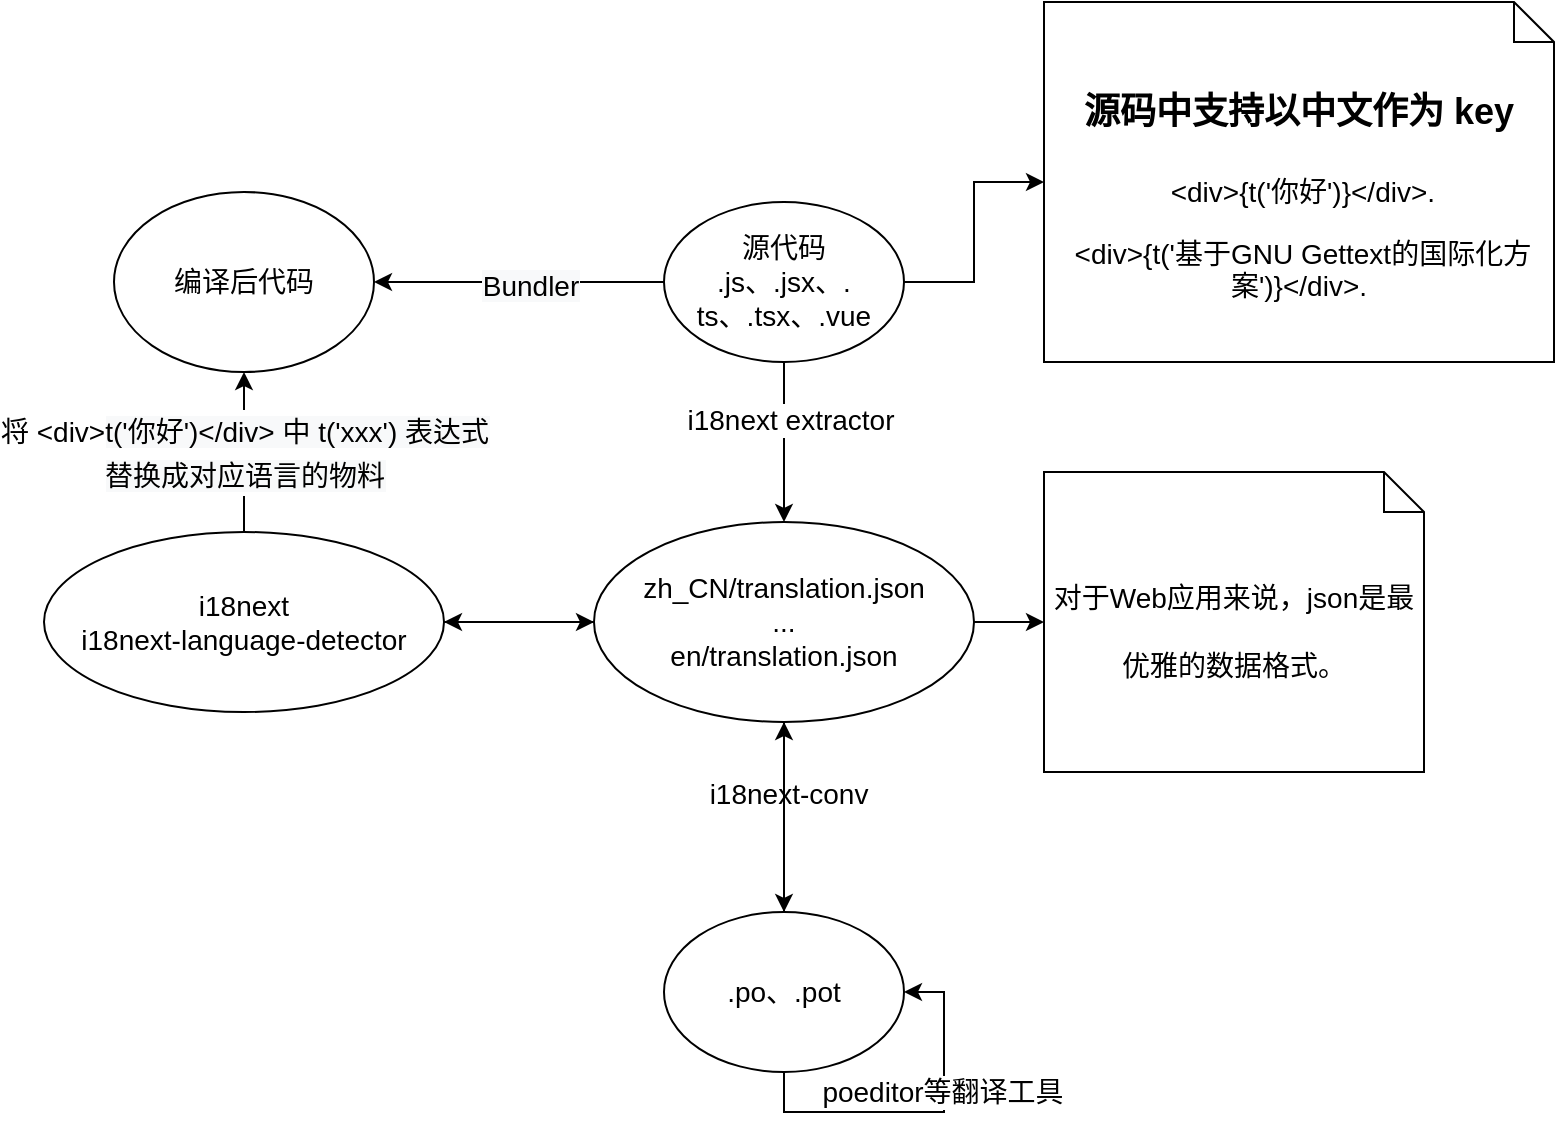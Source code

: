 <mxfile version="20.6.0" type="github">
  <diagram id="0oF8Mijhoo_r9H_1ExTG" name="第 1 页">
    <mxGraphModel dx="2253" dy="826" grid="1" gridSize="10" guides="1" tooltips="1" connect="1" arrows="1" fold="1" page="1" pageScale="1" pageWidth="827" pageHeight="1169" math="0" shadow="0">
      <root>
        <mxCell id="0" />
        <mxCell id="1" parent="0" />
        <mxCell id="zHBN3gYHkW5Hnuf-ybck-3" style="edgeStyle=orthogonalEdgeStyle;rounded=0;orthogonalLoop=1;jettySize=auto;html=1;exitX=0.5;exitY=1;exitDx=0;exitDy=0;entryX=0.5;entryY=0;entryDx=0;entryDy=0;fontSize=14;" edge="1" parent="1" source="zHBN3gYHkW5Hnuf-ybck-1" target="zHBN3gYHkW5Hnuf-ybck-2">
          <mxGeometry relative="1" as="geometry" />
        </mxCell>
        <mxCell id="zHBN3gYHkW5Hnuf-ybck-4" value="i18next extractor" style="edgeLabel;html=1;align=center;verticalAlign=middle;resizable=0;points=[];fontSize=14;" vertex="1" connectable="0" parent="zHBN3gYHkW5Hnuf-ybck-3">
          <mxGeometry x="-0.275" y="3" relative="1" as="geometry">
            <mxPoint as="offset" />
          </mxGeometry>
        </mxCell>
        <mxCell id="zHBN3gYHkW5Hnuf-ybck-62" style="edgeStyle=orthogonalEdgeStyle;rounded=0;orthogonalLoop=1;jettySize=auto;html=1;exitX=1;exitY=0.5;exitDx=0;exitDy=0;fontSize=18;" edge="1" parent="1" source="zHBN3gYHkW5Hnuf-ybck-1" target="zHBN3gYHkW5Hnuf-ybck-61">
          <mxGeometry relative="1" as="geometry" />
        </mxCell>
        <mxCell id="zHBN3gYHkW5Hnuf-ybck-68" style="edgeStyle=orthogonalEdgeStyle;rounded=0;orthogonalLoop=1;jettySize=auto;html=1;exitX=0;exitY=0.5;exitDx=0;exitDy=0;fontSize=18;" edge="1" parent="1" source="zHBN3gYHkW5Hnuf-ybck-1" target="zHBN3gYHkW5Hnuf-ybck-67">
          <mxGeometry relative="1" as="geometry" />
        </mxCell>
        <mxCell id="zHBN3gYHkW5Hnuf-ybck-70" value="&lt;span style=&quot;font-size: 14px; background-color: rgb(248, 249, 250);&quot;&gt;Bundler&lt;/span&gt;" style="edgeLabel;html=1;align=center;verticalAlign=middle;resizable=0;points=[];fontSize=18;" vertex="1" connectable="0" parent="zHBN3gYHkW5Hnuf-ybck-68">
          <mxGeometry x="-0.076" y="1" relative="1" as="geometry">
            <mxPoint as="offset" />
          </mxGeometry>
        </mxCell>
        <mxCell id="zHBN3gYHkW5Hnuf-ybck-1" value="&lt;font style=&quot;font-size: 14px;&quot;&gt;源代码&lt;br&gt;.js、.jsx、.&lt;br&gt;ts、.tsx、.vue&lt;/font&gt;" style="ellipse;whiteSpace=wrap;html=1;" vertex="1" parent="1">
          <mxGeometry x="330" y="150" width="120" height="80" as="geometry" />
        </mxCell>
        <mxCell id="zHBN3gYHkW5Hnuf-ybck-10" style="edgeStyle=orthogonalEdgeStyle;rounded=0;orthogonalLoop=1;jettySize=auto;html=1;entryX=0.5;entryY=0;entryDx=0;entryDy=0;fontSize=14;" edge="1" parent="1" source="zHBN3gYHkW5Hnuf-ybck-2">
          <mxGeometry relative="1" as="geometry">
            <mxPoint x="390" y="505" as="targetPoint" />
          </mxGeometry>
        </mxCell>
        <mxCell id="zHBN3gYHkW5Hnuf-ybck-34" value="i18next-conv" style="edgeLabel;html=1;align=center;verticalAlign=middle;resizable=0;points=[];fontSize=14;" vertex="1" connectable="0" parent="zHBN3gYHkW5Hnuf-ybck-10">
          <mxGeometry x="-0.278" y="2" relative="1" as="geometry">
            <mxPoint y="1" as="offset" />
          </mxGeometry>
        </mxCell>
        <mxCell id="zHBN3gYHkW5Hnuf-ybck-64" style="edgeStyle=orthogonalEdgeStyle;rounded=0;orthogonalLoop=1;jettySize=auto;html=1;exitX=1;exitY=0.5;exitDx=0;exitDy=0;entryX=0;entryY=0.5;entryDx=0;entryDy=0;entryPerimeter=0;fontSize=18;" edge="1" parent="1" source="zHBN3gYHkW5Hnuf-ybck-2" target="zHBN3gYHkW5Hnuf-ybck-63">
          <mxGeometry relative="1" as="geometry" />
        </mxCell>
        <mxCell id="zHBN3gYHkW5Hnuf-ybck-74" style="edgeStyle=orthogonalEdgeStyle;rounded=0;orthogonalLoop=1;jettySize=auto;html=1;exitX=0;exitY=0.5;exitDx=0;exitDy=0;entryX=1;entryY=0.5;entryDx=0;entryDy=0;fontSize=18;" edge="1" parent="1" source="zHBN3gYHkW5Hnuf-ybck-2" target="zHBN3gYHkW5Hnuf-ybck-65">
          <mxGeometry relative="1" as="geometry" />
        </mxCell>
        <mxCell id="zHBN3gYHkW5Hnuf-ybck-2" value="zh_CN/translation.json&lt;br&gt;...&lt;br&gt;en/translation.json" style="ellipse;whiteSpace=wrap;html=1;fontSize=14;" vertex="1" parent="1">
          <mxGeometry x="295" y="310" width="190" height="100" as="geometry" />
        </mxCell>
        <mxCell id="zHBN3gYHkW5Hnuf-ybck-36" value="" style="edgeStyle=orthogonalEdgeStyle;rounded=0;orthogonalLoop=1;jettySize=auto;html=1;fontSize=14;exitX=0.5;exitY=0;exitDx=0;exitDy=0;" edge="1" parent="1" source="zHBN3gYHkW5Hnuf-ybck-35" target="zHBN3gYHkW5Hnuf-ybck-2">
          <mxGeometry relative="1" as="geometry" />
        </mxCell>
        <mxCell id="zHBN3gYHkW5Hnuf-ybck-35" value=".po、.pot" style="ellipse;whiteSpace=wrap;html=1;fontSize=14;" vertex="1" parent="1">
          <mxGeometry x="330" y="505" width="120" height="80" as="geometry" />
        </mxCell>
        <mxCell id="zHBN3gYHkW5Hnuf-ybck-56" style="edgeStyle=orthogonalEdgeStyle;rounded=0;orthogonalLoop=1;jettySize=auto;html=1;exitX=0.5;exitY=1;exitDx=0;exitDy=0;entryX=1;entryY=0.5;entryDx=0;entryDy=0;fontSize=14;" edge="1" parent="1" source="zHBN3gYHkW5Hnuf-ybck-35" target="zHBN3gYHkW5Hnuf-ybck-35">
          <mxGeometry relative="1" as="geometry" />
        </mxCell>
        <mxCell id="zHBN3gYHkW5Hnuf-ybck-57" value="poeditor等翻译工具" style="edgeLabel;html=1;align=center;verticalAlign=middle;resizable=0;points=[];fontSize=14;" vertex="1" connectable="0" parent="zHBN3gYHkW5Hnuf-ybck-56">
          <mxGeometry x="0.222" y="1" relative="1" as="geometry">
            <mxPoint as="offset" />
          </mxGeometry>
        </mxCell>
        <mxCell id="zHBN3gYHkW5Hnuf-ybck-61" value="&lt;h1&gt;&lt;font style=&quot;font-size: 18px;&quot;&gt;源码中支持以中文作为 key&lt;/font&gt;&lt;/h1&gt;&lt;p&gt;&amp;nbsp;&amp;lt;div&amp;gt;{t(&#39;你好&#39;)}&amp;lt;/div&amp;gt;.&lt;/p&gt;&lt;p&gt;&amp;nbsp;&amp;lt;div&amp;gt;{t(&#39;基于GNU Gettext的国际化方案&#39;)}&amp;lt;/div&amp;gt;.&lt;br style=&quot;text-align: left;&quot;&gt;&lt;/p&gt;" style="shape=note;size=20;whiteSpace=wrap;html=1;fontSize=14;" vertex="1" parent="1">
          <mxGeometry x="520" y="50" width="255" height="180" as="geometry" />
        </mxCell>
        <mxCell id="zHBN3gYHkW5Hnuf-ybck-63" value="&lt;h1&gt;&lt;span style=&quot;font-size: 14px; font-weight: 400;&quot;&gt;对于Web应用来说，json是最优雅的数据格式。&lt;/span&gt;&lt;/h1&gt;" style="shape=note;size=20;whiteSpace=wrap;html=1;fontSize=14;" vertex="1" parent="1">
          <mxGeometry x="520" y="285" width="190" height="150" as="geometry" />
        </mxCell>
        <mxCell id="zHBN3gYHkW5Hnuf-ybck-71" value="&lt;font style=&quot;font-size: 14px;&quot;&gt;将 &amp;lt;div&amp;gt;&lt;/font&gt;&lt;span style=&quot;font-size: 14px; background-color: rgb(248, 249, 250);&quot;&gt;t(&#39;你好&#39;)&amp;lt;/div&amp;gt; 中 t(&#39;xxx&#39;) 表达式&lt;br&gt;替换成对应语言的物料&lt;/span&gt;" style="edgeStyle=orthogonalEdgeStyle;rounded=0;orthogonalLoop=1;jettySize=auto;html=1;exitX=0.5;exitY=0;exitDx=0;exitDy=0;entryX=0.5;entryY=1;entryDx=0;entryDy=0;fontSize=18;" edge="1" parent="1" source="zHBN3gYHkW5Hnuf-ybck-65" target="zHBN3gYHkW5Hnuf-ybck-67">
          <mxGeometry relative="1" as="geometry">
            <Array as="points">
              <mxPoint x="120" y="280" />
              <mxPoint x="120" y="280" />
            </Array>
          </mxGeometry>
        </mxCell>
        <mxCell id="zHBN3gYHkW5Hnuf-ybck-73" style="edgeStyle=orthogonalEdgeStyle;rounded=0;orthogonalLoop=1;jettySize=auto;html=1;exitX=1;exitY=0.5;exitDx=0;exitDy=0;entryX=0;entryY=0.5;entryDx=0;entryDy=0;fontSize=18;" edge="1" parent="1" source="zHBN3gYHkW5Hnuf-ybck-65" target="zHBN3gYHkW5Hnuf-ybck-2">
          <mxGeometry relative="1" as="geometry">
            <Array as="points">
              <mxPoint x="260" y="360" />
              <mxPoint x="260" y="360" />
            </Array>
          </mxGeometry>
        </mxCell>
        <mxCell id="zHBN3gYHkW5Hnuf-ybck-65" value="&lt;span style=&quot;font-size: 14px;&quot;&gt;i18next&lt;br&gt;i18next-language-detector&lt;br&gt;&lt;/span&gt;" style="ellipse;whiteSpace=wrap;html=1;" vertex="1" parent="1">
          <mxGeometry x="20" y="315" width="200" height="90" as="geometry" />
        </mxCell>
        <mxCell id="zHBN3gYHkW5Hnuf-ybck-67" value="&lt;span style=&quot;font-size: 14px;&quot;&gt;编译后代码&lt;br&gt;&lt;/span&gt;" style="ellipse;whiteSpace=wrap;html=1;" vertex="1" parent="1">
          <mxGeometry x="55" y="145" width="130" height="90" as="geometry" />
        </mxCell>
      </root>
    </mxGraphModel>
  </diagram>
</mxfile>
